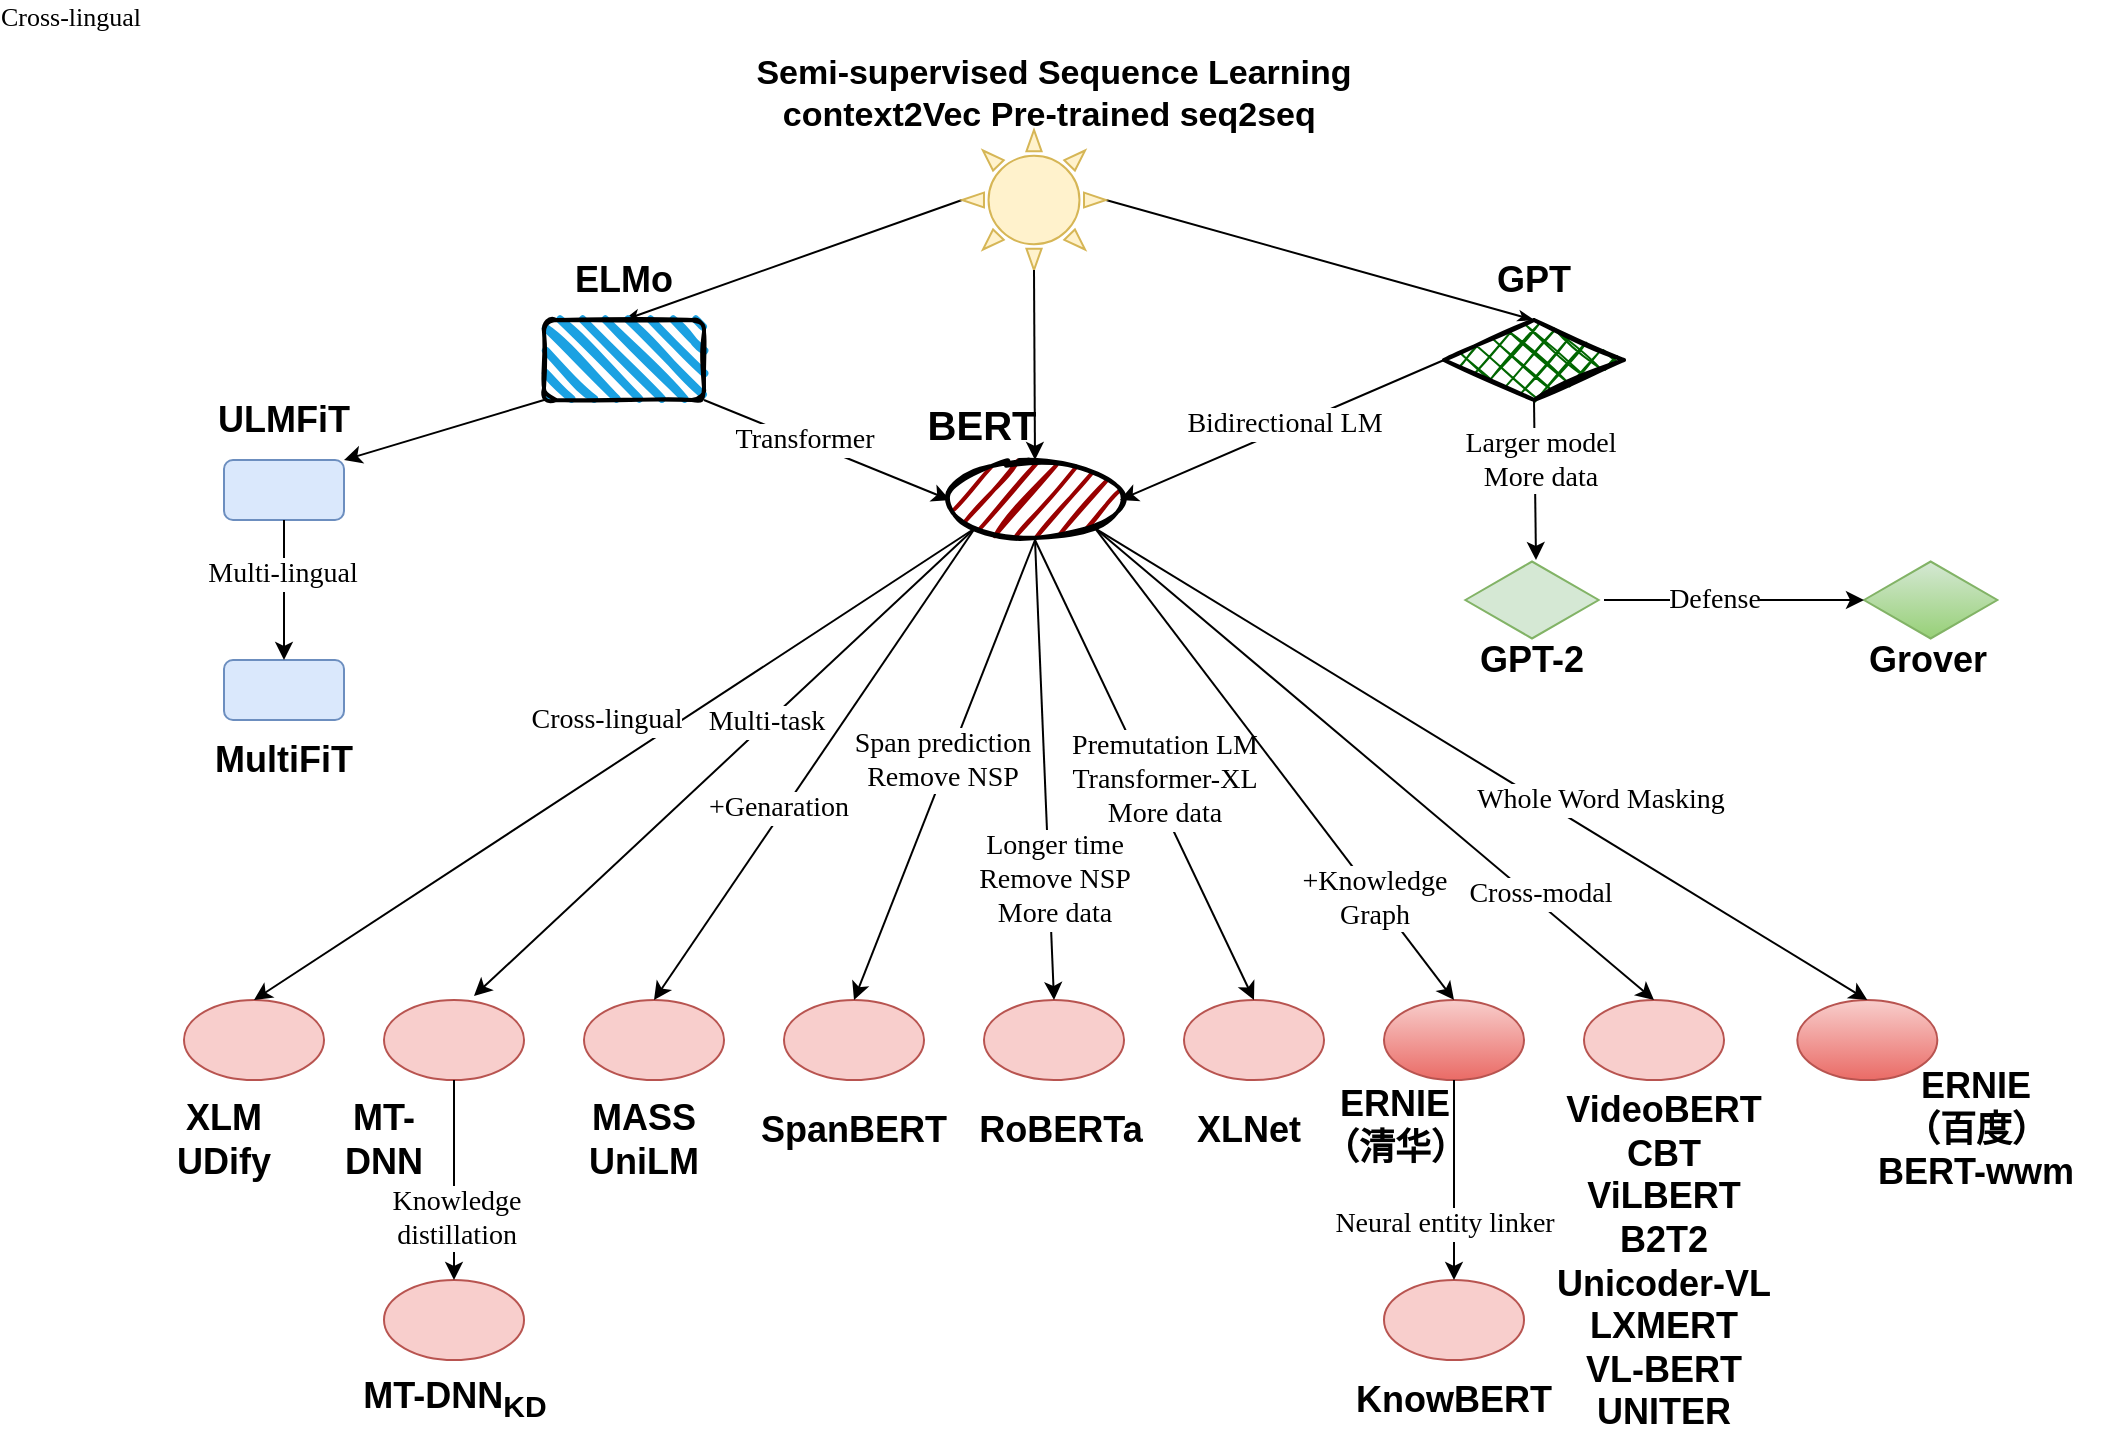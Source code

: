 <mxfile version="13.7.4" type="github">
  <diagram name="Page-1" id="42789a77-a242-8287-6e28-9cd8cfd52e62">
    <mxGraphModel dx="2366" dy="1486" grid="1" gridSize="10" guides="1" tooltips="1" connect="1" arrows="1" fold="1" page="1" pageScale="1" pageWidth="1000" pageHeight="750" background="#ffffff" math="0" shadow="0">
      <root>
        <mxCell id="0" />
        <mxCell id="1" parent="0" />
        <mxCell id="1ea317790d2ca983-13" value="" style="edgeStyle=none;rounded=1;html=1;labelBackgroundColor=none;startArrow=none;startFill=0;startSize=5;endArrow=classicThin;endFill=1;endSize=5;jettySize=auto;orthogonalLoop=1;strokeWidth=1;fontFamily=Verdana;fontSize=12;entryX=0.5;entryY=0;entryDx=0;entryDy=0;exitX=0;exitY=0.5;exitDx=0;exitDy=0;exitPerimeter=0;" parent="1" source="CKi8Rcar63tC_sLCUCNe-1" target="CKi8Rcar63tC_sLCUCNe-3" edge="1">
          <mxGeometry relative="1" as="geometry">
            <mxPoint x="417.01" y="104.08" as="sourcePoint" />
            <mxPoint x="239.206" y="179.65" as="targetPoint" />
          </mxGeometry>
        </mxCell>
        <mxCell id="1ea317790d2ca983-14" value="" style="edgeStyle=none;rounded=1;html=1;labelBackgroundColor=none;startArrow=none;startFill=0;startSize=5;endArrow=classicThin;endFill=1;endSize=5;jettySize=auto;orthogonalLoop=1;strokeWidth=1;fontFamily=Verdana;fontSize=12;entryX=0.5;entryY=0;entryDx=0;entryDy=0;exitX=1;exitY=0.5;exitDx=0;exitDy=0;exitPerimeter=0;" parent="1" source="CKi8Rcar63tC_sLCUCNe-1" target="CKi8Rcar63tC_sLCUCNe-5" edge="1">
          <mxGeometry relative="1" as="geometry">
            <mxPoint x="492.783" y="104.295" as="sourcePoint" />
            <mxPoint x="666.016" y="179.419" as="targetPoint" />
          </mxGeometry>
        </mxCell>
        <mxCell id="CKi8Rcar63tC_sLCUCNe-1" value="" style="verticalLabelPosition=bottom;verticalAlign=top;html=1;shape=mxgraph.basic.sun;fillColor=#fff2cc;strokeColor=#d6b656;" vertex="1" parent="1">
          <mxGeometry x="419" y="53" width="72" height="70" as="geometry" />
        </mxCell>
        <mxCell id="CKi8Rcar63tC_sLCUCNe-2" value="Semi-supervised Sequence Learning context2Vec Pre-trained seq2seq&amp;nbsp;" style="text;html=1;strokeColor=none;fillColor=none;align=center;verticalAlign=middle;whiteSpace=wrap;rounded=0;fontSize=17;fontStyle=1" vertex="1" parent="1">
          <mxGeometry x="315" y="10" width="300" height="50" as="geometry" />
        </mxCell>
        <mxCell id="CKi8Rcar63tC_sLCUCNe-3" value="" style="rounded=1;whiteSpace=wrap;html=1;strokeWidth=2;fillWeight=4;hachureGap=8;hachureAngle=45;fillColor=#1ba1e2;sketch=1;fontSize=15;" vertex="1" parent="1">
          <mxGeometry x="210" y="148" width="80" height="40" as="geometry" />
        </mxCell>
        <mxCell id="CKi8Rcar63tC_sLCUCNe-4" value="ELMo" style="text;html=1;strokeColor=none;fillColor=none;align=center;verticalAlign=middle;whiteSpace=wrap;rounded=0;fontSize=18;fontStyle=1" vertex="1" parent="1">
          <mxGeometry x="230" y="118" width="40" height="20" as="geometry" />
        </mxCell>
        <mxCell id="CKi8Rcar63tC_sLCUCNe-5" value="" style="rhombus;whiteSpace=wrap;html=1;strokeWidth=2;fillWeight=-1;hachureGap=8;fillStyle=cross-hatch;fillColor=#006600;sketch=1;fontSize=17;" vertex="1" parent="1">
          <mxGeometry x="660" y="148" width="90" height="40" as="geometry" />
        </mxCell>
        <mxCell id="CKi8Rcar63tC_sLCUCNe-6" value="GPT" style="text;html=1;strokeColor=none;fillColor=none;align=center;verticalAlign=middle;whiteSpace=wrap;rounded=0;fontSize=18;fontStyle=1" vertex="1" parent="1">
          <mxGeometry x="685" y="118" width="40" height="20" as="geometry" />
        </mxCell>
        <mxCell id="CKi8Rcar63tC_sLCUCNe-7" value="" style="ellipse;whiteSpace=wrap;html=1;strokeWidth=2;fillWeight=2;hachureGap=8;fillColor=#990000;fillStyle=dots;sketch=1;fontSize=17;" vertex="1" parent="1">
          <mxGeometry x="413" y="218" width="85" height="40" as="geometry" />
        </mxCell>
        <mxCell id="CKi8Rcar63tC_sLCUCNe-8" value="" style="endArrow=classic;html=1;strokeColor=#000000;fontSize=17;exitX=0.5;exitY=1;exitDx=0;exitDy=0;exitPerimeter=0;entryX=0.5;entryY=0;entryDx=0;entryDy=0;" edge="1" parent="1" source="CKi8Rcar63tC_sLCUCNe-1" target="CKi8Rcar63tC_sLCUCNe-7">
          <mxGeometry width="50" height="50" relative="1" as="geometry">
            <mxPoint x="450" y="198" as="sourcePoint" />
            <mxPoint x="500" y="148" as="targetPoint" />
          </mxGeometry>
        </mxCell>
        <mxCell id="CKi8Rcar63tC_sLCUCNe-9" value="BERT" style="text;html=1;strokeColor=none;fillColor=none;align=center;verticalAlign=middle;whiteSpace=wrap;rounded=0;fontSize=20;fontStyle=1" vertex="1" parent="1">
          <mxGeometry x="409" y="190" width="40" height="20" as="geometry" />
        </mxCell>
        <mxCell id="CKi8Rcar63tC_sLCUCNe-11" value="" style="endArrow=classic;html=1;strokeColor=#000000;fontSize=17;exitX=1;exitY=1;exitDx=0;exitDy=0;entryX=0;entryY=0.5;entryDx=0;entryDy=0;" edge="1" parent="1" source="CKi8Rcar63tC_sLCUCNe-3" target="CKi8Rcar63tC_sLCUCNe-7">
          <mxGeometry width="50" height="50" relative="1" as="geometry">
            <mxPoint x="300" y="298" as="sourcePoint" />
            <mxPoint x="350" y="248" as="targetPoint" />
          </mxGeometry>
        </mxCell>
        <mxCell id="CKi8Rcar63tC_sLCUCNe-38" value="Transformer" style="edgeLabel;html=1;align=center;verticalAlign=middle;resizable=0;points=[];fontSize=14;fontFamily=Times New Roman;" vertex="1" connectable="0" parent="CKi8Rcar63tC_sLCUCNe-11">
          <mxGeometry x="-0.494" relative="1" as="geometry">
            <mxPoint x="18.5" y="7.2" as="offset" />
          </mxGeometry>
        </mxCell>
        <mxCell id="CKi8Rcar63tC_sLCUCNe-14" value="" style="html=1;whiteSpace=wrap;aspect=fixed;shape=isoRectangle;fontSize=17;fillColor=#d5e8d4;strokeColor=#82b366;" vertex="1" parent="1">
          <mxGeometry x="670.67" y="268" width="66.66" height="40" as="geometry" />
        </mxCell>
        <mxCell id="CKi8Rcar63tC_sLCUCNe-16" value="" style="rounded=1;whiteSpace=wrap;html=1;fontSize=17;fillColor=#dae8fc;strokeColor=#6c8ebf;" vertex="1" parent="1">
          <mxGeometry x="50" y="218" width="60" height="30" as="geometry" />
        </mxCell>
        <mxCell id="CKi8Rcar63tC_sLCUCNe-17" value="" style="endArrow=classic;html=1;strokeColor=#000000;fontSize=17;exitX=0;exitY=1;exitDx=0;exitDy=0;entryX=1;entryY=0;entryDx=0;entryDy=0;" edge="1" parent="1" source="CKi8Rcar63tC_sLCUCNe-3" target="CKi8Rcar63tC_sLCUCNe-16">
          <mxGeometry width="50" height="50" relative="1" as="geometry">
            <mxPoint x="150" y="328" as="sourcePoint" />
            <mxPoint x="200" y="278" as="targetPoint" />
          </mxGeometry>
        </mxCell>
        <mxCell id="CKi8Rcar63tC_sLCUCNe-18" value="" style="endArrow=classic;html=1;strokeColor=#000000;fontSize=17;exitX=0.5;exitY=1;exitDx=0;exitDy=0;entryX=0.53;entryY=0;entryDx=0;entryDy=0;entryPerimeter=0;" edge="1" parent="1" source="CKi8Rcar63tC_sLCUCNe-5" target="CKi8Rcar63tC_sLCUCNe-14">
          <mxGeometry width="50" height="50" relative="1" as="geometry">
            <mxPoint x="760" y="258" as="sourcePoint" />
            <mxPoint x="810" y="208" as="targetPoint" />
          </mxGeometry>
        </mxCell>
        <mxCell id="CKi8Rcar63tC_sLCUCNe-40" value="Larger model&lt;br&gt;More data" style="edgeLabel;html=1;align=center;verticalAlign=middle;resizable=0;points=[];fontSize=14;fontFamily=Times New Roman;" vertex="1" connectable="0" parent="CKi8Rcar63tC_sLCUCNe-18">
          <mxGeometry x="-0.249" y="2" relative="1" as="geometry">
            <mxPoint as="offset" />
          </mxGeometry>
        </mxCell>
        <mxCell id="CKi8Rcar63tC_sLCUCNe-19" value="" style="html=1;whiteSpace=wrap;aspect=fixed;shape=isoRectangle;fontSize=17;fillColor=#d5e8d4;strokeColor=#82b366;gradientColor=#97d077;" vertex="1" parent="1">
          <mxGeometry x="870" y="268" width="66.66" height="40" as="geometry" />
        </mxCell>
        <mxCell id="CKi8Rcar63tC_sLCUCNe-20" value="" style="endArrow=classic;html=1;strokeColor=#000000;fontSize=17;entryX=0;entryY=0.5;entryDx=0;entryDy=0;entryPerimeter=0;" edge="1" parent="1" target="CKi8Rcar63tC_sLCUCNe-19">
          <mxGeometry width="50" height="50" relative="1" as="geometry">
            <mxPoint x="740" y="288" as="sourcePoint" />
            <mxPoint x="880" y="328" as="targetPoint" />
          </mxGeometry>
        </mxCell>
        <mxCell id="CKi8Rcar63tC_sLCUCNe-41" value="Defense" style="edgeLabel;html=1;align=center;verticalAlign=middle;resizable=0;points=[];fontSize=14;fontFamily=Times New Roman;" vertex="1" connectable="0" parent="CKi8Rcar63tC_sLCUCNe-20">
          <mxGeometry x="-0.523" relative="1" as="geometry">
            <mxPoint x="24" as="offset" />
          </mxGeometry>
        </mxCell>
        <mxCell id="CKi8Rcar63tC_sLCUCNe-21" value="" style="ellipse;whiteSpace=wrap;html=1;fontSize=17;fillColor=#f8cecc;strokeColor=#b85450;" vertex="1" parent="1">
          <mxGeometry x="30" y="488" width="70" height="40" as="geometry" />
        </mxCell>
        <mxCell id="CKi8Rcar63tC_sLCUCNe-22" value="" style="rounded=1;whiteSpace=wrap;html=1;fontSize=17;fillColor=#dae8fc;strokeColor=#6c8ebf;" vertex="1" parent="1">
          <mxGeometry x="50" y="318" width="60" height="30" as="geometry" />
        </mxCell>
        <mxCell id="CKi8Rcar63tC_sLCUCNe-23" value="" style="endArrow=classic;html=1;strokeColor=#000000;fontSize=17;exitX=0.5;exitY=1;exitDx=0;exitDy=0;entryX=0.5;entryY=0;entryDx=0;entryDy=0;" edge="1" parent="1" source="CKi8Rcar63tC_sLCUCNe-16" target="CKi8Rcar63tC_sLCUCNe-22">
          <mxGeometry width="50" height="50" relative="1" as="geometry">
            <mxPoint x="180" y="318" as="sourcePoint" />
            <mxPoint x="230" y="268" as="targetPoint" />
          </mxGeometry>
        </mxCell>
        <mxCell id="CKi8Rcar63tC_sLCUCNe-37" value="Multi-lingual" style="edgeLabel;html=1;align=center;verticalAlign=middle;resizable=0;points=[];fontSize=14;fontFamily=Times New Roman;" vertex="1" connectable="0" parent="CKi8Rcar63tC_sLCUCNe-23">
          <mxGeometry x="-0.429" y="-1" relative="1" as="geometry">
            <mxPoint y="7" as="offset" />
          </mxGeometry>
        </mxCell>
        <mxCell id="CKi8Rcar63tC_sLCUCNe-24" value="" style="ellipse;whiteSpace=wrap;html=1;fontSize=17;fillColor=#f8cecc;strokeColor=#b85450;" vertex="1" parent="1">
          <mxGeometry x="130" y="488" width="70" height="40" as="geometry" />
        </mxCell>
        <mxCell id="CKi8Rcar63tC_sLCUCNe-25" value="" style="ellipse;whiteSpace=wrap;html=1;fontSize=17;fillColor=#f8cecc;strokeColor=#b85450;" vertex="1" parent="1">
          <mxGeometry x="230" y="488" width="70" height="40" as="geometry" />
        </mxCell>
        <mxCell id="CKi8Rcar63tC_sLCUCNe-26" value="" style="ellipse;whiteSpace=wrap;html=1;fontSize=17;fillColor=#f8cecc;strokeColor=#b85450;" vertex="1" parent="1">
          <mxGeometry x="330" y="488" width="70" height="40" as="geometry" />
        </mxCell>
        <mxCell id="CKi8Rcar63tC_sLCUCNe-27" value="" style="ellipse;whiteSpace=wrap;html=1;fontSize=17;fillColor=#f8cecc;strokeColor=#b85450;" vertex="1" parent="1">
          <mxGeometry x="430" y="488" width="70" height="40" as="geometry" />
        </mxCell>
        <mxCell id="CKi8Rcar63tC_sLCUCNe-28" value="" style="ellipse;whiteSpace=wrap;html=1;fontSize=17;fillColor=#f8cecc;strokeColor=#b85450;" vertex="1" parent="1">
          <mxGeometry x="530" y="488" width="70" height="40" as="geometry" />
        </mxCell>
        <mxCell id="CKi8Rcar63tC_sLCUCNe-29" value="" style="ellipse;whiteSpace=wrap;html=1;fontSize=17;fillColor=#f8cecc;strokeColor=#b85450;gradientColor=#ea6b66;" vertex="1" parent="1">
          <mxGeometry x="630" y="488" width="70" height="40" as="geometry" />
        </mxCell>
        <mxCell id="CKi8Rcar63tC_sLCUCNe-30" value="" style="ellipse;whiteSpace=wrap;html=1;fontSize=17;fillColor=#f8cecc;strokeColor=#b85450;" vertex="1" parent="1">
          <mxGeometry x="730" y="488" width="70" height="40" as="geometry" />
        </mxCell>
        <mxCell id="CKi8Rcar63tC_sLCUCNe-31" value="" style="ellipse;whiteSpace=wrap;html=1;fontSize=17;fillColor=#f8cecc;strokeColor=#b85450;gradientColor=#ea6b66;" vertex="1" parent="1">
          <mxGeometry x="836.66" y="488" width="70" height="40" as="geometry" />
        </mxCell>
        <mxCell id="CKi8Rcar63tC_sLCUCNe-32" value="" style="ellipse;whiteSpace=wrap;html=1;fontSize=17;fillColor=#f8cecc;strokeColor=#b85450;" vertex="1" parent="1">
          <mxGeometry x="130" y="628" width="70" height="40" as="geometry" />
        </mxCell>
        <mxCell id="CKi8Rcar63tC_sLCUCNe-33" value="" style="endArrow=classic;html=1;fontSize=17;exitX=0.5;exitY=1;exitDx=0;exitDy=0;entryX=0.5;entryY=0;entryDx=0;entryDy=0;fillColor=#f8cecc;" edge="1" parent="1" source="CKi8Rcar63tC_sLCUCNe-24" target="CKi8Rcar63tC_sLCUCNe-32">
          <mxGeometry width="50" height="50" relative="1" as="geometry">
            <mxPoint x="260" y="618" as="sourcePoint" />
            <mxPoint x="310" y="568" as="targetPoint" />
          </mxGeometry>
        </mxCell>
        <mxCell id="CKi8Rcar63tC_sLCUCNe-75" value="Knowledge&lt;br style=&quot;font-size: 14px;&quot;&gt;distillation" style="edgeLabel;html=1;align=center;verticalAlign=middle;resizable=0;points=[];fontSize=14;fontFamily=Times New Roman;" vertex="1" connectable="0" parent="CKi8Rcar63tC_sLCUCNe-33">
          <mxGeometry x="0.24" y="1" relative="1" as="geometry">
            <mxPoint y="7" as="offset" />
          </mxGeometry>
        </mxCell>
        <mxCell id="CKi8Rcar63tC_sLCUCNe-34" value="" style="endArrow=classic;html=1;strokeColor=#000000;fontSize=17;exitX=0;exitY=0.5;exitDx=0;exitDy=0;entryX=1;entryY=0.5;entryDx=0;entryDy=0;" edge="1" parent="1" source="CKi8Rcar63tC_sLCUCNe-5" target="CKi8Rcar63tC_sLCUCNe-7">
          <mxGeometry width="50" height="50" relative="1" as="geometry">
            <mxPoint x="570" y="378" as="sourcePoint" />
            <mxPoint x="620" y="328" as="targetPoint" />
          </mxGeometry>
        </mxCell>
        <mxCell id="CKi8Rcar63tC_sLCUCNe-39" value="Bidirectional LM" style="edgeLabel;html=1;align=center;verticalAlign=middle;resizable=0;points=[];fontSize=14;fontFamily=Times New Roman;" vertex="1" connectable="0" parent="CKi8Rcar63tC_sLCUCNe-34">
          <mxGeometry x="-0.127" y="-1" relative="1" as="geometry">
            <mxPoint x="-8.92" y="2.38" as="offset" />
          </mxGeometry>
        </mxCell>
        <mxCell id="CKi8Rcar63tC_sLCUCNe-35" value="ULMFiT" style="text;html=1;strokeColor=none;fillColor=none;align=center;verticalAlign=middle;whiteSpace=wrap;rounded=0;fontSize=18;fontStyle=1" vertex="1" parent="1">
          <mxGeometry x="60" y="188" width="40" height="20" as="geometry" />
        </mxCell>
        <mxCell id="CKi8Rcar63tC_sLCUCNe-36" value="MultiFiT" style="text;html=1;strokeColor=none;fillColor=none;align=center;verticalAlign=middle;whiteSpace=wrap;rounded=0;fontSize=18;fontStyle=1" vertex="1" parent="1">
          <mxGeometry x="60" y="358" width="40" height="20" as="geometry" />
        </mxCell>
        <mxCell id="CKi8Rcar63tC_sLCUCNe-42" value="GPT-2" style="text;html=1;strokeColor=none;fillColor=none;align=center;verticalAlign=middle;whiteSpace=wrap;rounded=0;fontSize=18;fontStyle=1" vertex="1" parent="1">
          <mxGeometry x="676" y="308" width="56" height="20" as="geometry" />
        </mxCell>
        <mxCell id="CKi8Rcar63tC_sLCUCNe-43" value="Grover" style="text;html=1;strokeColor=none;fillColor=none;align=center;verticalAlign=middle;whiteSpace=wrap;rounded=0;fontSize=18;fontStyle=1" vertex="1" parent="1">
          <mxGeometry x="873.66" y="308" width="56" height="20" as="geometry" />
        </mxCell>
        <mxCell id="CKi8Rcar63tC_sLCUCNe-44" value="" style="endArrow=classic;html=1;strokeColor=#000000;fontFamily=Times New Roman;fontSize=20;exitX=0;exitY=1;exitDx=0;exitDy=0;entryX=0.5;entryY=0;entryDx=0;entryDy=0;" edge="1" parent="1" source="CKi8Rcar63tC_sLCUCNe-7" target="CKi8Rcar63tC_sLCUCNe-21">
          <mxGeometry width="50" height="50" relative="1" as="geometry">
            <mxPoint x="230" y="398" as="sourcePoint" />
            <mxPoint x="280" y="348" as="targetPoint" />
          </mxGeometry>
        </mxCell>
        <mxCell id="CKi8Rcar63tC_sLCUCNe-53" value="Cross-lingual" style="edgeLabel;html=1;align=center;verticalAlign=middle;resizable=0;points=[];fontSize=14;fontFamily=Times New Roman;" vertex="1" connectable="0" parent="CKi8Rcar63tC_sLCUCNe-44">
          <mxGeometry x="-0.134" y="-3" relative="1" as="geometry">
            <mxPoint x="-27.47" y="-4.04" as="offset" />
          </mxGeometry>
        </mxCell>
        <mxCell id="CKi8Rcar63tC_sLCUCNe-45" value="" style="endArrow=classic;html=1;strokeColor=#000000;fontFamily=Times New Roman;fontSize=20;exitX=0;exitY=1;exitDx=0;exitDy=0;entryX=0.643;entryY=-0.05;entryDx=0;entryDy=0;entryPerimeter=0;" edge="1" parent="1" source="CKi8Rcar63tC_sLCUCNe-7" target="CKi8Rcar63tC_sLCUCNe-24">
          <mxGeometry width="50" height="50" relative="1" as="geometry">
            <mxPoint x="490" y="398" as="sourcePoint" />
            <mxPoint x="540" y="348" as="targetPoint" />
          </mxGeometry>
        </mxCell>
        <mxCell id="CKi8Rcar63tC_sLCUCNe-54" value="Multi-task" style="edgeLabel;html=1;align=center;verticalAlign=middle;resizable=0;points=[];fontSize=14;fontFamily=Times New Roman;" vertex="1" connectable="0" parent="CKi8Rcar63tC_sLCUCNe-45">
          <mxGeometry x="-0.172" y="-1" relative="1" as="geometry">
            <mxPoint as="offset" />
          </mxGeometry>
        </mxCell>
        <mxCell id="CKi8Rcar63tC_sLCUCNe-46" value="" style="endArrow=classic;html=1;strokeColor=#000000;fontFamily=Times New Roman;fontSize=20;exitX=0;exitY=1;exitDx=0;exitDy=0;entryX=0.5;entryY=0;entryDx=0;entryDy=0;" edge="1" parent="1" source="CKi8Rcar63tC_sLCUCNe-7" target="CKi8Rcar63tC_sLCUCNe-25">
          <mxGeometry width="50" height="50" relative="1" as="geometry">
            <mxPoint x="450" y="388" as="sourcePoint" />
            <mxPoint x="500" y="338" as="targetPoint" />
          </mxGeometry>
        </mxCell>
        <mxCell id="CKi8Rcar63tC_sLCUCNe-55" value="+Genaration" style="edgeLabel;html=1;align=center;verticalAlign=middle;resizable=0;points=[];fontSize=14;fontFamily=Times New Roman;" vertex="1" connectable="0" parent="CKi8Rcar63tC_sLCUCNe-46">
          <mxGeometry x="0.199" y="-3" relative="1" as="geometry">
            <mxPoint as="offset" />
          </mxGeometry>
        </mxCell>
        <mxCell id="CKi8Rcar63tC_sLCUCNe-47" value="" style="endArrow=classic;html=1;strokeColor=#000000;fontFamily=Times New Roman;fontSize=20;exitX=0.5;exitY=1;exitDx=0;exitDy=0;entryX=0.5;entryY=0;entryDx=0;entryDy=0;" edge="1" parent="1" source="CKi8Rcar63tC_sLCUCNe-7" target="CKi8Rcar63tC_sLCUCNe-26">
          <mxGeometry width="50" height="50" relative="1" as="geometry">
            <mxPoint x="510" y="378" as="sourcePoint" />
            <mxPoint x="560" y="328" as="targetPoint" />
          </mxGeometry>
        </mxCell>
        <mxCell id="CKi8Rcar63tC_sLCUCNe-56" value="Span prediction&lt;br style=&quot;font-size: 14px;&quot;&gt;Remove NSP" style="edgeLabel;html=1;align=center;verticalAlign=middle;resizable=0;points=[];fontSize=14;fontFamily=Times New Roman;" vertex="1" connectable="0" parent="CKi8Rcar63tC_sLCUCNe-47">
          <mxGeometry x="0.141" y="2" relative="1" as="geometry">
            <mxPoint x="3.27" y="-21.94" as="offset" />
          </mxGeometry>
        </mxCell>
        <mxCell id="CKi8Rcar63tC_sLCUCNe-48" value="" style="endArrow=classic;html=1;strokeColor=#000000;fontFamily=Times New Roman;fontSize=20;exitX=0.5;exitY=1;exitDx=0;exitDy=0;entryX=0.5;entryY=0;entryDx=0;entryDy=0;" edge="1" parent="1" source="CKi8Rcar63tC_sLCUCNe-7" target="CKi8Rcar63tC_sLCUCNe-27">
          <mxGeometry width="50" height="50" relative="1" as="geometry">
            <mxPoint x="510" y="388" as="sourcePoint" />
            <mxPoint x="560" y="338" as="targetPoint" />
          </mxGeometry>
        </mxCell>
        <mxCell id="CKi8Rcar63tC_sLCUCNe-57" value="Longer time&lt;br style=&quot;font-size: 14px;&quot;&gt;Remove NSP&lt;br style=&quot;font-size: 14px;&quot;&gt;More data" style="edgeLabel;html=1;align=center;verticalAlign=middle;resizable=0;points=[];fontSize=14;fontFamily=Times New Roman;" vertex="1" connectable="0" parent="CKi8Rcar63tC_sLCUCNe-48">
          <mxGeometry x="0.322" relative="1" as="geometry">
            <mxPoint x="3.23" y="18.13" as="offset" />
          </mxGeometry>
        </mxCell>
        <mxCell id="CKi8Rcar63tC_sLCUCNe-49" value="" style="endArrow=classic;html=1;strokeColor=#000000;fontFamily=Times New Roman;fontSize=20;exitX=0.5;exitY=1;exitDx=0;exitDy=0;entryX=0.5;entryY=0;entryDx=0;entryDy=0;" edge="1" parent="1" source="CKi8Rcar63tC_sLCUCNe-7" target="CKi8Rcar63tC_sLCUCNe-28">
          <mxGeometry width="50" height="50" relative="1" as="geometry">
            <mxPoint x="540" y="368" as="sourcePoint" />
            <mxPoint x="590" y="318" as="targetPoint" />
          </mxGeometry>
        </mxCell>
        <mxCell id="CKi8Rcar63tC_sLCUCNe-58" value="Premutation LM&lt;br style=&quot;font-size: 14px;&quot;&gt;Transformer-XL&lt;br style=&quot;font-size: 14px;&quot;&gt;More data" style="edgeLabel;html=1;align=center;verticalAlign=middle;resizable=0;points=[];fontSize=14;fontFamily=Times New Roman;" vertex="1" connectable="0" parent="CKi8Rcar63tC_sLCUCNe-49">
          <mxGeometry x="0.543" y="1" relative="1" as="geometry">
            <mxPoint x="-21.08" y="-57.44" as="offset" />
          </mxGeometry>
        </mxCell>
        <mxCell id="CKi8Rcar63tC_sLCUCNe-50" value="" style="endArrow=classic;html=1;strokeColor=#000000;fontFamily=Times New Roman;fontSize=20;exitX=1;exitY=1;exitDx=0;exitDy=0;entryX=0.5;entryY=0;entryDx=0;entryDy=0;" edge="1" parent="1" source="CKi8Rcar63tC_sLCUCNe-7" target="CKi8Rcar63tC_sLCUCNe-29">
          <mxGeometry width="50" height="50" relative="1" as="geometry">
            <mxPoint x="560" y="348" as="sourcePoint" />
            <mxPoint x="610" y="298" as="targetPoint" />
          </mxGeometry>
        </mxCell>
        <mxCell id="CKi8Rcar63tC_sLCUCNe-59" value="+Knowledge&lt;br style=&quot;font-size: 14px;&quot;&gt;Graph" style="edgeLabel;html=1;align=center;verticalAlign=middle;resizable=0;points=[];fontSize=14;fontFamily=Times New Roman;" vertex="1" connectable="0" parent="CKi8Rcar63tC_sLCUCNe-50">
          <mxGeometry x="0.563" y="-1" relative="1" as="geometry">
            <mxPoint as="offset" />
          </mxGeometry>
        </mxCell>
        <mxCell id="CKi8Rcar63tC_sLCUCNe-51" value="" style="endArrow=classic;html=1;strokeColor=#000000;fontFamily=Times New Roman;fontSize=20;exitX=1;exitY=1;exitDx=0;exitDy=0;entryX=0.5;entryY=0;entryDx=0;entryDy=0;" edge="1" parent="1" source="CKi8Rcar63tC_sLCUCNe-7" target="CKi8Rcar63tC_sLCUCNe-30">
          <mxGeometry width="50" height="50" relative="1" as="geometry">
            <mxPoint x="580" y="318" as="sourcePoint" />
            <mxPoint x="630" y="268" as="targetPoint" />
          </mxGeometry>
        </mxCell>
        <mxCell id="CKi8Rcar63tC_sLCUCNe-60" value="Cross-modal" style="edgeLabel;html=1;align=center;verticalAlign=middle;resizable=0;points=[];fontSize=14;fontFamily=Times New Roman;" vertex="1" connectable="0" parent="CKi8Rcar63tC_sLCUCNe-51">
          <mxGeometry x="0.575" y="4" relative="1" as="geometry">
            <mxPoint as="offset" />
          </mxGeometry>
        </mxCell>
        <mxCell id="CKi8Rcar63tC_sLCUCNe-52" value="" style="endArrow=classic;html=1;strokeColor=#000000;fontFamily=Times New Roman;fontSize=20;exitX=1;exitY=1;exitDx=0;exitDy=0;entryX=0.5;entryY=0;entryDx=0;entryDy=0;" edge="1" parent="1" source="CKi8Rcar63tC_sLCUCNe-7" target="CKi8Rcar63tC_sLCUCNe-31">
          <mxGeometry width="50" height="50" relative="1" as="geometry">
            <mxPoint x="730" y="418" as="sourcePoint" />
            <mxPoint x="780" y="368" as="targetPoint" />
          </mxGeometry>
        </mxCell>
        <mxCell id="CKi8Rcar63tC_sLCUCNe-61" value="Whole Word Masking" style="edgeLabel;html=1;align=center;verticalAlign=middle;resizable=0;points=[];fontSize=14;fontFamily=Times New Roman;" vertex="1" connectable="0" parent="CKi8Rcar63tC_sLCUCNe-52">
          <mxGeometry x="0.64" relative="1" as="geometry">
            <mxPoint x="-64.72" y="-57.51" as="offset" />
          </mxGeometry>
        </mxCell>
        <mxCell id="CKi8Rcar63tC_sLCUCNe-62" value="XLM&lt;br&gt;UDify" style="text;html=1;strokeColor=none;fillColor=none;align=center;verticalAlign=middle;whiteSpace=wrap;rounded=0;fontSize=18;fontStyle=1" vertex="1" parent="1">
          <mxGeometry x="20" y="538" width="60" height="40" as="geometry" />
        </mxCell>
        <mxCell id="CKi8Rcar63tC_sLCUCNe-63" value="MT-DNN&lt;sub&gt;KD&lt;/sub&gt;" style="text;html=1;strokeColor=none;fillColor=none;align=center;verticalAlign=middle;whiteSpace=wrap;rounded=0;fontSize=18;fontStyle=1" vertex="1" parent="1">
          <mxGeometry x="112.5" y="668" width="105" height="40" as="geometry" />
        </mxCell>
        <mxCell id="CKi8Rcar63tC_sLCUCNe-64" value="MT-DNN" style="text;html=1;strokeColor=none;fillColor=none;align=center;verticalAlign=middle;whiteSpace=wrap;rounded=0;fontSize=18;fontStyle=1" vertex="1" parent="1">
          <mxGeometry x="100" y="538" width="60" height="40" as="geometry" />
        </mxCell>
        <mxCell id="CKi8Rcar63tC_sLCUCNe-65" value="MASS&lt;br&gt;UniLM" style="text;html=1;strokeColor=none;fillColor=none;align=center;verticalAlign=middle;whiteSpace=wrap;rounded=0;fontSize=18;fontStyle=1" vertex="1" parent="1">
          <mxGeometry x="230" y="538" width="60" height="40" as="geometry" />
        </mxCell>
        <mxCell id="CKi8Rcar63tC_sLCUCNe-66" value="SpanBERT" style="text;html=1;strokeColor=none;fillColor=none;align=center;verticalAlign=middle;whiteSpace=wrap;rounded=0;fontSize=18;fontStyle=1" vertex="1" parent="1">
          <mxGeometry x="325" y="533" width="80" height="40" as="geometry" />
        </mxCell>
        <mxCell id="CKi8Rcar63tC_sLCUCNe-67" value="RoBERTa" style="text;html=1;strokeColor=none;fillColor=none;align=center;verticalAlign=middle;whiteSpace=wrap;rounded=0;fontSize=18;fontStyle=1" vertex="1" parent="1">
          <mxGeometry x="436" y="533" width="65" height="40" as="geometry" />
        </mxCell>
        <mxCell id="CKi8Rcar63tC_sLCUCNe-68" value="KnowBERT" style="text;html=1;strokeColor=none;fillColor=none;align=center;verticalAlign=middle;whiteSpace=wrap;rounded=0;fontSize=18;fontStyle=1" vertex="1" parent="1">
          <mxGeometry x="615" y="668" width="100" height="40" as="geometry" />
        </mxCell>
        <mxCell id="CKi8Rcar63tC_sLCUCNe-69" value="ERNIE&lt;br&gt;（清华）" style="text;html=1;strokeColor=none;fillColor=none;align=center;verticalAlign=middle;whiteSpace=wrap;rounded=0;fontSize=18;fontStyle=1" vertex="1" parent="1">
          <mxGeometry x="594" y="531" width="83" height="40" as="geometry" />
        </mxCell>
        <mxCell id="CKi8Rcar63tC_sLCUCNe-70" value="" style="ellipse;whiteSpace=wrap;html=1;fontSize=17;fillColor=#f8cecc;strokeColor=#b85450;" vertex="1" parent="1">
          <mxGeometry x="630" y="628" width="70" height="40" as="geometry" />
        </mxCell>
        <mxCell id="CKi8Rcar63tC_sLCUCNe-71" value="" style="endArrow=classic;html=1;strokeColor=#000000;fontFamily=Times New Roman;fontSize=13;exitX=0.5;exitY=1;exitDx=0;exitDy=0;entryX=0.5;entryY=0;entryDx=0;entryDy=0;" edge="1" parent="1" source="CKi8Rcar63tC_sLCUCNe-29" target="CKi8Rcar63tC_sLCUCNe-70">
          <mxGeometry width="50" height="50" relative="1" as="geometry">
            <mxPoint x="580" y="728" as="sourcePoint" />
            <mxPoint x="630" y="678" as="targetPoint" />
          </mxGeometry>
        </mxCell>
        <mxCell id="CKi8Rcar63tC_sLCUCNe-76" value="Neural entity linker" style="edgeLabel;html=1;align=center;verticalAlign=middle;resizable=0;points=[];fontSize=14;fontFamily=Times New Roman;" vertex="1" connectable="0" parent="CKi8Rcar63tC_sLCUCNe-71">
          <mxGeometry x="0.22" y="1" relative="1" as="geometry">
            <mxPoint x="-6" y="11" as="offset" />
          </mxGeometry>
        </mxCell>
        <mxCell id="CKi8Rcar63tC_sLCUCNe-72" value="ERNIE&lt;br&gt;（百度）&lt;br&gt;BERT-wwm" style="text;html=1;strokeColor=none;fillColor=none;align=center;verticalAlign=middle;whiteSpace=wrap;rounded=0;fontSize=18;fontStyle=1" vertex="1" parent="1">
          <mxGeometry x="861.83" y="533" width="128.17" height="40" as="geometry" />
        </mxCell>
        <mxCell id="CKi8Rcar63tC_sLCUCNe-73" value="VideoBERT &lt;br&gt;CBT&lt;br&gt;ViLBERT&lt;br&gt;B2T2&lt;br&gt;Unicoder-VL&lt;br&gt;LXMERT&lt;br&gt;VL-BERT&lt;br&gt;UNITER" style="text;html=1;strokeColor=none;fillColor=none;align=center;verticalAlign=middle;whiteSpace=wrap;rounded=0;fontSize=18;fontStyle=1" vertex="1" parent="1">
          <mxGeometry x="690" y="531" width="160" height="175" as="geometry" />
        </mxCell>
        <mxCell id="CKi8Rcar63tC_sLCUCNe-74" value="XLNet" style="text;html=1;strokeColor=none;fillColor=none;align=center;verticalAlign=middle;whiteSpace=wrap;rounded=0;fontSize=18;fontStyle=1" vertex="1" parent="1">
          <mxGeometry x="530" y="533" width="65" height="40" as="geometry" />
        </mxCell>
        <mxCell id="CKi8Rcar63tC_sLCUCNe-77" value="Cross-lingual" style="edgeLabel;html=1;align=center;verticalAlign=middle;resizable=0;points=[];fontSize=13;fontFamily=Times New Roman;" vertex="1" connectable="0" parent="1">
          <mxGeometry x="-0.134" y="-3" relative="1" as="geometry">
            <mxPoint x="-27.47" y="-4.04" as="offset" />
          </mxGeometry>
        </mxCell>
      </root>
    </mxGraphModel>
  </diagram>
</mxfile>
